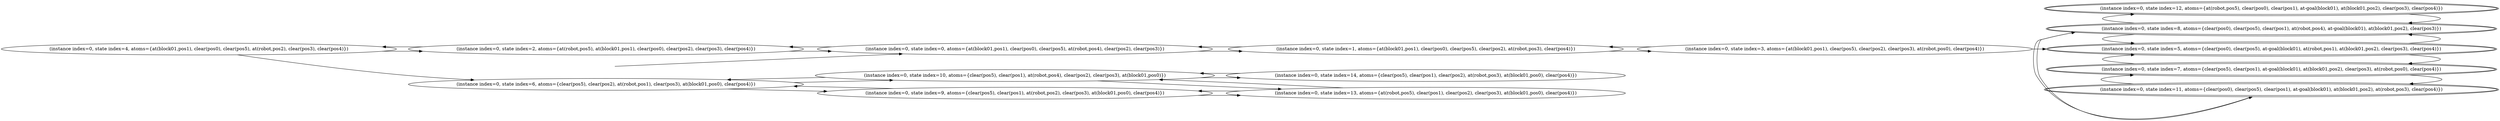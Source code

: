 digraph {
rankdir="LR"
s4[label="(instance index=0, state index=4, atoms={at(block01,pos1), clear(pos0), clear(pos5), at(robot,pos2), clear(pos3), clear(pos4)})"]
s2[label="(instance index=0, state index=2, atoms={at(robot,pos5), at(block01,pos1), clear(pos0), clear(pos2), clear(pos3), clear(pos4)})"]
s6[label="(instance index=0, state index=6, atoms={clear(pos5), clear(pos2), at(robot,pos1), clear(pos3), at(block01,pos0), clear(pos4)})"]
s0[label="(instance index=0, state index=0, atoms={at(block01,pos1), clear(pos0), clear(pos5), at(robot,pos4), clear(pos2), clear(pos3)})"]
s10[label="(instance index=0, state index=10, atoms={clear(pos5), clear(pos1), at(robot,pos4), clear(pos2), clear(pos3), at(block01,pos0)})"]
s9[label="(instance index=0, state index=9, atoms={clear(pos5), clear(pos1), at(robot,pos2), clear(pos3), at(block01,pos0), clear(pos4)})"]
s1[label="(instance index=0, state index=1, atoms={at(block01,pos1), clear(pos0), clear(pos5), clear(pos2), at(robot,pos3), clear(pos4)})"]
s14[label="(instance index=0, state index=14, atoms={clear(pos5), clear(pos1), clear(pos2), at(robot,pos3), at(block01,pos0), clear(pos4)})"]
s13[label="(instance index=0, state index=13, atoms={at(robot,pos5), clear(pos1), clear(pos2), clear(pos3), at(block01,pos0), clear(pos4)})"]
s3[label="(instance index=0, state index=3, atoms={at(block01,pos1), clear(pos5), clear(pos2), clear(pos3), at(robot,pos0), clear(pos4)})"]
s5[peripheries=2,label="(instance index=0, state index=5, atoms={clear(pos0), clear(pos5), at-goal(block01), at(robot,pos1), at(block01,pos2), clear(pos3), clear(pos4)})"]
s7[peripheries=2,label="(instance index=0, state index=7, atoms={clear(pos5), clear(pos1), at-goal(block01), at(block01,pos2), clear(pos3), at(robot,pos0), clear(pos4)})"]
s12[peripheries=2,label="(instance index=0, state index=12, atoms={at(robot,pos5), clear(pos0), clear(pos1), at-goal(block01), at(block01,pos2), clear(pos3), clear(pos4)})"]
s8[peripheries=2,label="(instance index=0, state index=8, atoms={clear(pos0), clear(pos5), clear(pos1), at(robot,pos4), at-goal(block01), at(block01,pos2), clear(pos3)})"]
s11[peripheries=2,label="(instance index=0, state index=11, atoms={clear(pos0), clear(pos5), clear(pos1), at-goal(block01), at(block01,pos2), at(robot,pos3), clear(pos4)})"]
Dangling [ label = "", style = invis ]
{ rank = same; Dangling }
Dangling -> s0
{ rank = same; s0}
{ rank = same; s2,s6}
{ rank = same; s0,s10,s9}
{ rank = same; s1,s14,s13}
{ rank = same; s3}
{ rank = same; s5,s7,s12,s8,s11}
{
s4->s6
s4->s2
}
{
s2->s4
s2->s0
s6->s10
s6->s9
}
{
s0->s2
s0->s1
s10->s14
s10->s6
s10->s13
s9->s6
s9->s13
}
{
s1->s3
s1->s0
s14->s10
s13->s10
s13->s9
}
{
s3->s5
s3->s1
}
{
s5->s7
s5->s8
s7->s5
s7->s11
s12->s8
s8->s12
s8->s5
s8->s11
s11->s7
s11->s8
}
}
